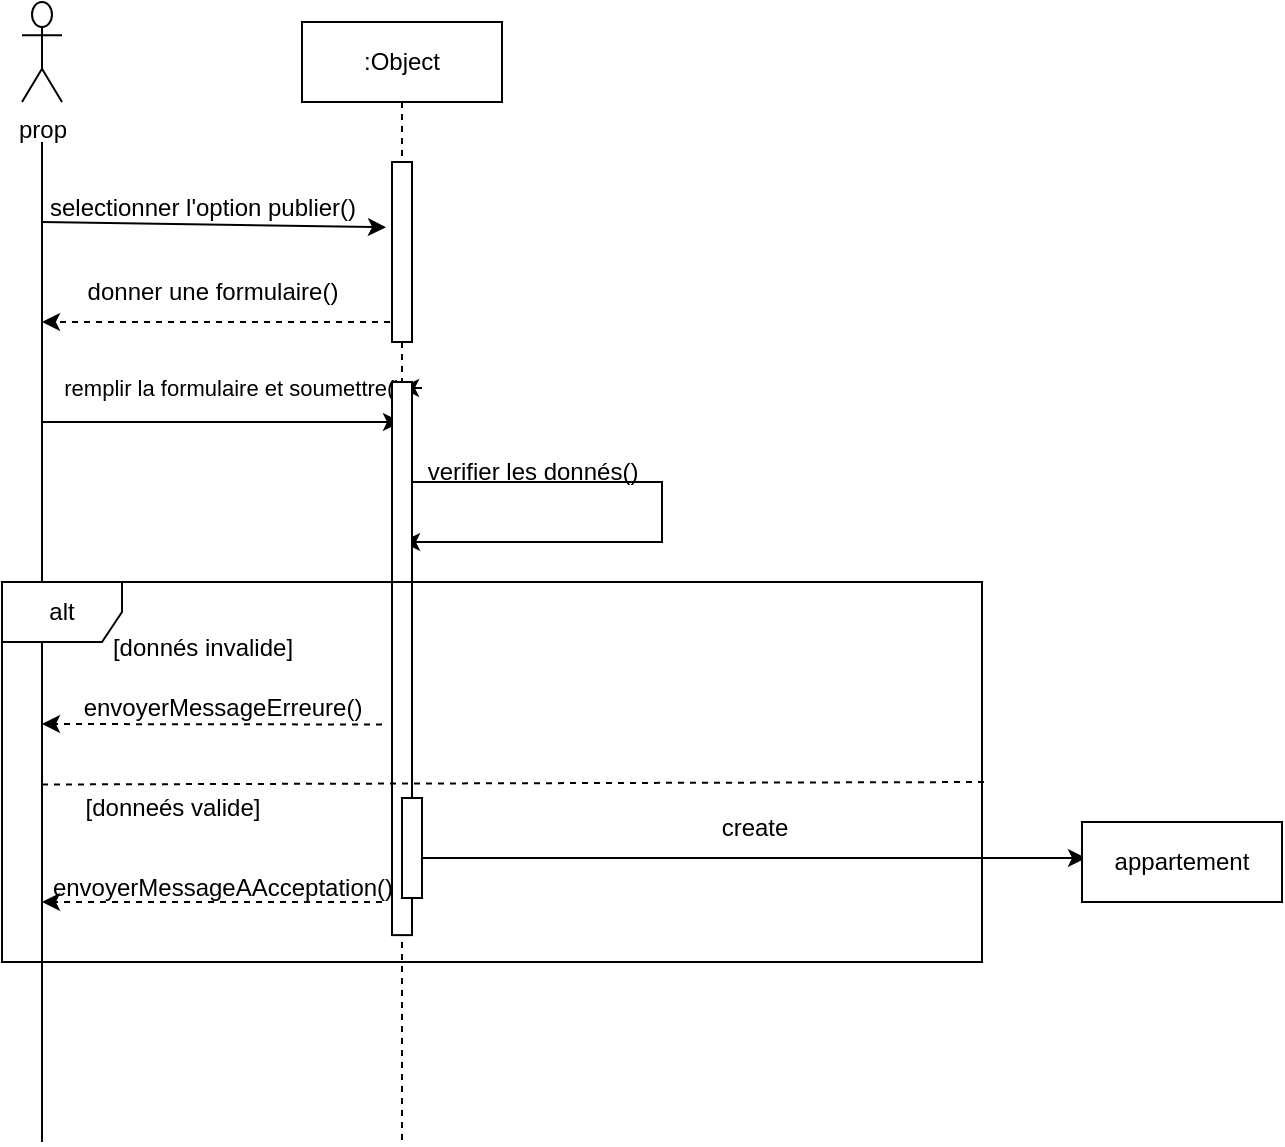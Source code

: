 <mxfile version="23.1.5" type="device">
  <diagram name="Page-1" id="2YBvvXClWsGukQMizWep">
    <mxGraphModel dx="1167" dy="699" grid="1" gridSize="10" guides="1" tooltips="1" connect="1" arrows="1" fold="1" page="1" pageScale="1" pageWidth="850" pageHeight="1100" math="0" shadow="0">
      <root>
        <mxCell id="0" />
        <mxCell id="1" parent="0" />
        <mxCell id="aM9ryv3xv72pqoxQDRHE-5" value=":Object" style="shape=umlLifeline;perimeter=lifelinePerimeter;whiteSpace=wrap;html=1;container=0;dropTarget=0;collapsible=0;recursiveResize=0;outlineConnect=0;portConstraint=eastwest;newEdgeStyle={&quot;edgeStyle&quot;:&quot;elbowEdgeStyle&quot;,&quot;elbow&quot;:&quot;vertical&quot;,&quot;curved&quot;:0,&quot;rounded&quot;:0};" parent="1" vertex="1">
          <mxGeometry x="220" y="40" width="100" height="560" as="geometry" />
        </mxCell>
        <mxCell id="nB_7K3bcX5f9KmkmC4YK-1" value="prop&lt;div&gt;&lt;br/&gt;&lt;/div&gt;" style="shape=umlActor;verticalLabelPosition=bottom;verticalAlign=top;html=1;outlineConnect=0;" vertex="1" parent="1">
          <mxGeometry x="80" y="30" width="20" height="50" as="geometry" />
        </mxCell>
        <mxCell id="nB_7K3bcX5f9KmkmC4YK-2" value="" style="endArrow=none;html=1;rounded=0;" edge="1" parent="1">
          <mxGeometry width="50" height="50" relative="1" as="geometry">
            <mxPoint x="90" y="600" as="sourcePoint" />
            <mxPoint x="90" y="100" as="targetPoint" />
          </mxGeometry>
        </mxCell>
        <mxCell id="nB_7K3bcX5f9KmkmC4YK-5" value="" style="endArrow=classic;html=1;rounded=0;" edge="1" parent="1" source="nB_7K3bcX5f9KmkmC4YK-17" target="aM9ryv3xv72pqoxQDRHE-5">
          <mxGeometry width="50" height="50" relative="1" as="geometry">
            <mxPoint x="90" y="140" as="sourcePoint" />
            <mxPoint x="140" y="90" as="targetPoint" />
          </mxGeometry>
        </mxCell>
        <mxCell id="nB_7K3bcX5f9KmkmC4YK-6" value="selectionner l&#39;option publier()" style="text;html=1;align=center;verticalAlign=middle;resizable=0;points=[];autosize=1;strokeColor=none;fillColor=none;" vertex="1" parent="1">
          <mxGeometry x="80" y="118" width="180" height="30" as="geometry" />
        </mxCell>
        <mxCell id="nB_7K3bcX5f9KmkmC4YK-8" value="" style="endArrow=classic;html=1;rounded=0;dashed=1;" edge="1" parent="1">
          <mxGeometry width="50" height="50" relative="1" as="geometry">
            <mxPoint x="270" y="190" as="sourcePoint" />
            <mxPoint x="90" y="190" as="targetPoint" />
          </mxGeometry>
        </mxCell>
        <mxCell id="nB_7K3bcX5f9KmkmC4YK-9" value="donner une formulaire()" style="text;html=1;align=center;verticalAlign=middle;resizable=0;points=[];autosize=1;strokeColor=none;fillColor=none;" vertex="1" parent="1">
          <mxGeometry x="100" y="160" width="150" height="30" as="geometry" />
        </mxCell>
        <mxCell id="nB_7K3bcX5f9KmkmC4YK-11" value="" style="endArrow=classic;html=1;rounded=0;" edge="1" parent="1" source="nB_7K3bcX5f9KmkmC4YK-12" target="aM9ryv3xv72pqoxQDRHE-5">
          <mxGeometry width="50" height="50" relative="1" as="geometry">
            <mxPoint x="90" y="230" as="sourcePoint" />
            <mxPoint x="140" y="180" as="targetPoint" />
          </mxGeometry>
        </mxCell>
        <mxCell id="nB_7K3bcX5f9KmkmC4YK-13" value="" style="endArrow=classic;html=1;rounded=0;" edge="1" parent="1" target="nB_7K3bcX5f9KmkmC4YK-12">
          <mxGeometry width="50" height="50" relative="1" as="geometry">
            <mxPoint x="90" y="230" as="sourcePoint" />
            <mxPoint x="270" y="230" as="targetPoint" />
          </mxGeometry>
        </mxCell>
        <mxCell id="nB_7K3bcX5f9KmkmC4YK-12" value="&lt;font style=&quot;font-size: 11px;&quot;&gt;remplir la formulaire et soumettre()&lt;/font&gt;" style="text;html=1;align=center;verticalAlign=middle;resizable=0;points=[];autosize=1;strokeColor=none;fillColor=none;" vertex="1" parent="1">
          <mxGeometry x="90" y="208" width="190" height="30" as="geometry" />
        </mxCell>
        <mxCell id="nB_7K3bcX5f9KmkmC4YK-14" value="" style="endArrow=classic;html=1;rounded=0;" edge="1" parent="1" target="aM9ryv3xv72pqoxQDRHE-5">
          <mxGeometry width="50" height="50" relative="1" as="geometry">
            <mxPoint x="90" y="240" as="sourcePoint" />
            <mxPoint x="140" y="190" as="targetPoint" />
          </mxGeometry>
        </mxCell>
        <mxCell id="nB_7K3bcX5f9KmkmC4YK-15" value="" style="endArrow=classic;html=1;rounded=0;" edge="1" parent="1" target="aM9ryv3xv72pqoxQDRHE-5">
          <mxGeometry width="50" height="50" relative="1" as="geometry">
            <mxPoint x="270" y="270" as="sourcePoint" />
            <mxPoint x="320" y="220" as="targetPoint" />
            <Array as="points">
              <mxPoint x="400" y="270" />
              <mxPoint x="400" y="300" />
            </Array>
          </mxGeometry>
        </mxCell>
        <mxCell id="nB_7K3bcX5f9KmkmC4YK-16" value="verifier les donnés()" style="text;html=1;align=center;verticalAlign=middle;resizable=0;points=[];autosize=1;strokeColor=none;fillColor=none;" vertex="1" parent="1">
          <mxGeometry x="270" y="250" width="130" height="30" as="geometry" />
        </mxCell>
        <mxCell id="nB_7K3bcX5f9KmkmC4YK-18" value="" style="endArrow=classic;html=1;rounded=0;entryX=1.011;entryY=0.822;entryDx=0;entryDy=0;entryPerimeter=0;" edge="1" parent="1" target="nB_7K3bcX5f9KmkmC4YK-6">
          <mxGeometry width="50" height="50" relative="1" as="geometry">
            <mxPoint x="90" y="140" as="sourcePoint" />
            <mxPoint x="270" y="140" as="targetPoint" />
          </mxGeometry>
        </mxCell>
        <mxCell id="nB_7K3bcX5f9KmkmC4YK-17" value="" style="rounded=0;whiteSpace=wrap;html=1;rotation=90;" vertex="1" parent="1">
          <mxGeometry x="225" y="150" width="90" height="10" as="geometry" />
        </mxCell>
        <mxCell id="nB_7K3bcX5f9KmkmC4YK-19" value="" style="rounded=0;whiteSpace=wrap;html=1;rotation=90;" vertex="1" parent="1">
          <mxGeometry x="131.73" y="353.28" width="276.55" height="10" as="geometry" />
        </mxCell>
        <mxCell id="nB_7K3bcX5f9KmkmC4YK-20" value="alt" style="shape=umlFrame;whiteSpace=wrap;html=1;pointerEvents=0;" vertex="1" parent="1">
          <mxGeometry x="70" y="320" width="490" height="190" as="geometry" />
        </mxCell>
        <mxCell id="nB_7K3bcX5f9KmkmC4YK-21" value="[donnés invalide]" style="text;html=1;align=center;verticalAlign=middle;resizable=0;points=[];autosize=1;strokeColor=none;fillColor=none;" vertex="1" parent="1">
          <mxGeometry x="115" y="338" width="110" height="30" as="geometry" />
        </mxCell>
        <mxCell id="nB_7K3bcX5f9KmkmC4YK-22" value="" style="endArrow=classic;html=1;rounded=0;dashed=1;" edge="1" parent="1">
          <mxGeometry width="50" height="50" relative="1" as="geometry">
            <mxPoint x="260" y="391.25" as="sourcePoint" />
            <mxPoint x="90" y="391" as="targetPoint" />
          </mxGeometry>
        </mxCell>
        <mxCell id="nB_7K3bcX5f9KmkmC4YK-23" value="envoyerMessageErreure()" style="text;html=1;align=center;verticalAlign=middle;resizable=0;points=[];autosize=1;strokeColor=none;fillColor=none;" vertex="1" parent="1">
          <mxGeometry x="100" y="368" width="160" height="30" as="geometry" />
        </mxCell>
        <mxCell id="nB_7K3bcX5f9KmkmC4YK-24" value="" style="endArrow=none;dashed=1;html=1;rounded=0;" edge="1" parent="1">
          <mxGeometry width="50" height="50" relative="1" as="geometry">
            <mxPoint x="90" y="421.25" as="sourcePoint" />
            <mxPoint x="562.824" y="420" as="targetPoint" />
          </mxGeometry>
        </mxCell>
        <mxCell id="nB_7K3bcX5f9KmkmC4YK-25" value="[donneés valide]" style="text;html=1;align=center;verticalAlign=middle;resizable=0;points=[];autosize=1;strokeColor=none;fillColor=none;" vertex="1" parent="1">
          <mxGeometry x="100" y="418" width="110" height="30" as="geometry" />
        </mxCell>
        <mxCell id="nB_7K3bcX5f9KmkmC4YK-26" value="" style="rounded=0;whiteSpace=wrap;html=1;direction=south;" vertex="1" parent="1">
          <mxGeometry x="270" y="428" width="10" height="50" as="geometry" />
        </mxCell>
        <mxCell id="nB_7K3bcX5f9KmkmC4YK-28" value="" style="endArrow=classic;html=1;rounded=0;" edge="1" parent="1">
          <mxGeometry width="50" height="50" relative="1" as="geometry">
            <mxPoint x="280" y="458" as="sourcePoint" />
            <mxPoint x="612.0" y="458" as="targetPoint" />
          </mxGeometry>
        </mxCell>
        <mxCell id="nB_7K3bcX5f9KmkmC4YK-29" value="create" style="text;html=1;align=center;verticalAlign=middle;resizable=0;points=[];autosize=1;strokeColor=none;fillColor=none;" vertex="1" parent="1">
          <mxGeometry x="416.25" y="428" width="60" height="30" as="geometry" />
        </mxCell>
        <mxCell id="nB_7K3bcX5f9KmkmC4YK-30" value="appartement" style="shape=umlLifeline;perimeter=lifelinePerimeter;whiteSpace=wrap;html=1;container=0;dropTarget=0;collapsible=0;recursiveResize=0;outlineConnect=0;portConstraint=eastwest;newEdgeStyle={&quot;edgeStyle&quot;:&quot;elbowEdgeStyle&quot;,&quot;elbow&quot;:&quot;vertical&quot;,&quot;curved&quot;:0,&quot;rounded&quot;:0};" vertex="1" parent="1">
          <mxGeometry x="610" y="440" width="100" height="40" as="geometry" />
        </mxCell>
        <mxCell id="nB_7K3bcX5f9KmkmC4YK-31" value="" style="endArrow=classic;html=1;rounded=0;dashed=1;" edge="1" parent="1">
          <mxGeometry width="50" height="50" relative="1" as="geometry">
            <mxPoint x="260" y="480" as="sourcePoint" />
            <mxPoint x="90" y="480" as="targetPoint" />
          </mxGeometry>
        </mxCell>
        <mxCell id="nB_7K3bcX5f9KmkmC4YK-32" value="envoyerMessageAAcceptation()" style="text;html=1;align=center;verticalAlign=middle;resizable=0;points=[];autosize=1;strokeColor=none;fillColor=none;" vertex="1" parent="1">
          <mxGeometry x="85" y="458" width="190" height="30" as="geometry" />
        </mxCell>
      </root>
    </mxGraphModel>
  </diagram>
</mxfile>
